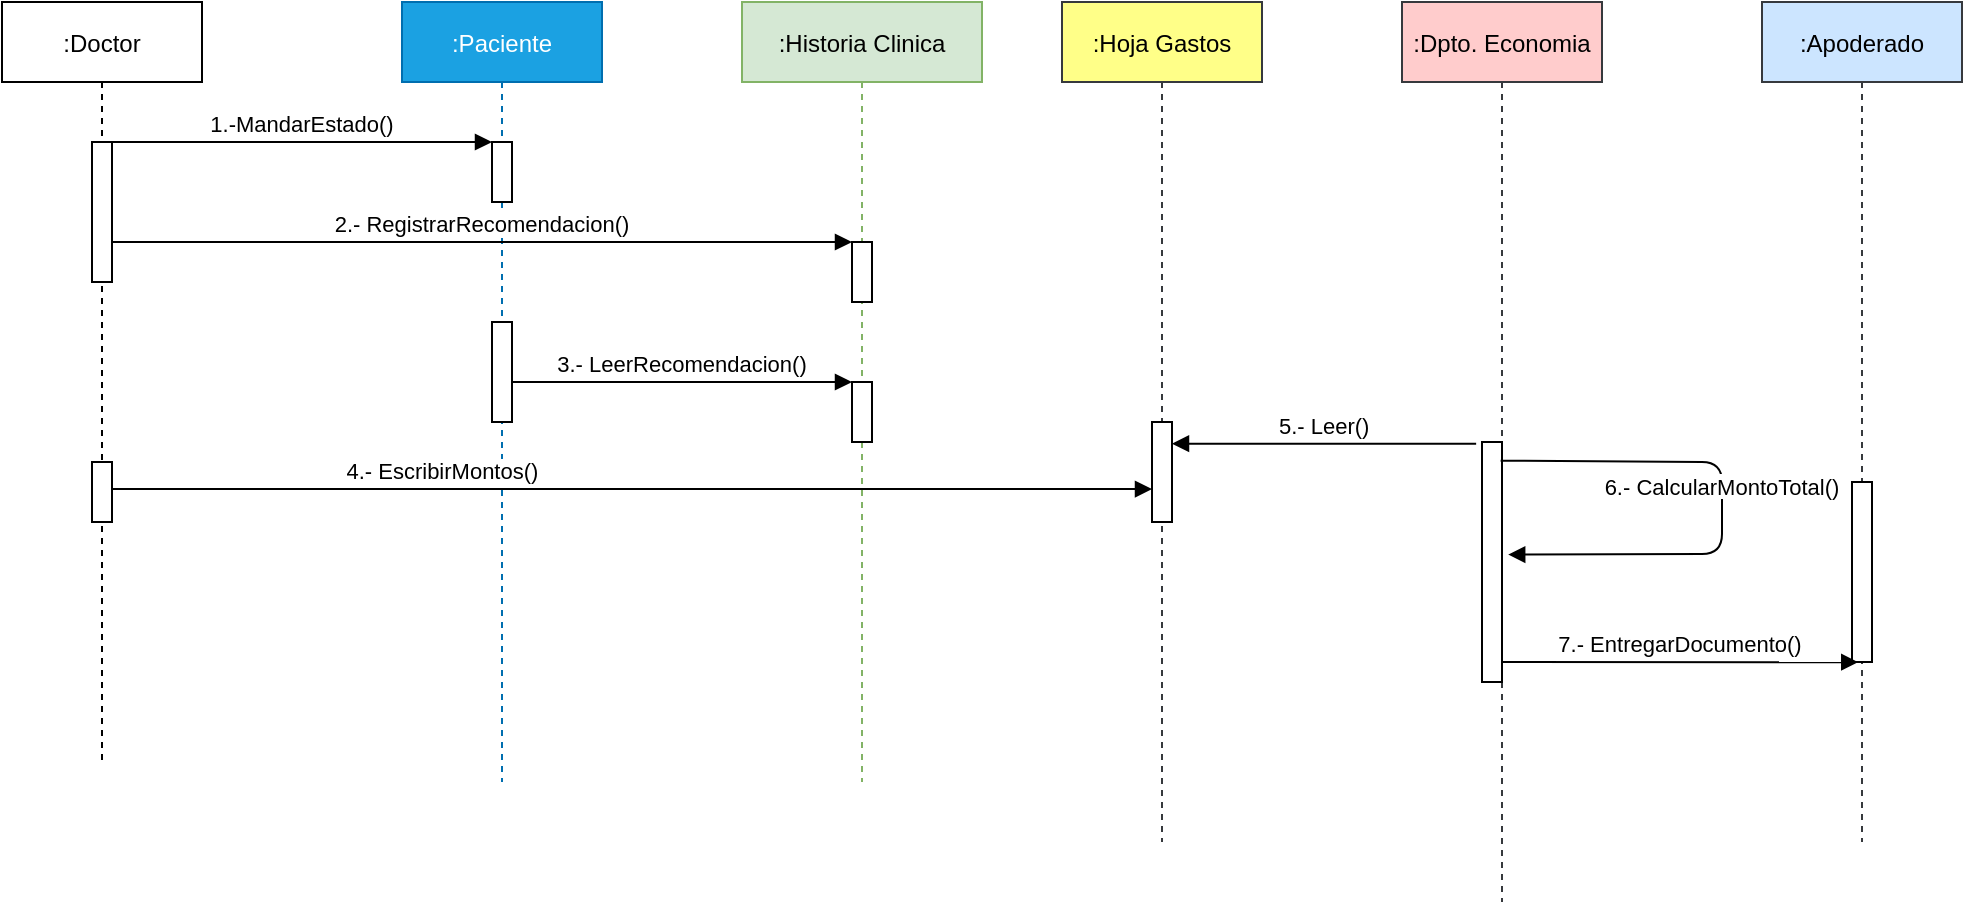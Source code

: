 <mxfile version="20.5.1" type="github">
  <diagram id="kgpKYQtTHZ0yAKxKKP6v" name="Page-1">
    <mxGraphModel dx="770" dy="860" grid="1" gridSize="10" guides="1" tooltips="1" connect="1" arrows="1" fold="1" page="1" pageScale="1" pageWidth="850" pageHeight="1100" math="0" shadow="0">
      <root>
        <mxCell id="0" />
        <mxCell id="1" parent="0" />
        <mxCell id="3nuBFxr9cyL0pnOWT2aG-1" value=":Doctor" style="shape=umlLifeline;perimeter=lifelinePerimeter;container=1;collapsible=0;recursiveResize=0;rounded=0;shadow=0;strokeWidth=1;" parent="1" vertex="1">
          <mxGeometry x="110" y="90" width="100" height="380" as="geometry" />
        </mxCell>
        <mxCell id="3nuBFxr9cyL0pnOWT2aG-2" value="" style="points=[];perimeter=orthogonalPerimeter;rounded=0;shadow=0;strokeWidth=1;" parent="3nuBFxr9cyL0pnOWT2aG-1" vertex="1">
          <mxGeometry x="45" y="70" width="10" height="70" as="geometry" />
        </mxCell>
        <mxCell id="i0TUVkQYnOSutQ3LCH4Q-17" value="" style="points=[];perimeter=orthogonalPerimeter;rounded=0;shadow=0;strokeWidth=1;" parent="3nuBFxr9cyL0pnOWT2aG-1" vertex="1">
          <mxGeometry x="45" y="230" width="10" height="30" as="geometry" />
        </mxCell>
        <mxCell id="3nuBFxr9cyL0pnOWT2aG-5" value=":Paciente" style="shape=umlLifeline;perimeter=lifelinePerimeter;container=1;collapsible=0;recursiveResize=0;rounded=0;shadow=0;strokeWidth=1;fillColor=#1ba1e2;strokeColor=#006EAF;fontColor=#ffffff;" parent="1" vertex="1">
          <mxGeometry x="310" y="90" width="100" height="390" as="geometry" />
        </mxCell>
        <mxCell id="3nuBFxr9cyL0pnOWT2aG-6" value="" style="points=[];perimeter=orthogonalPerimeter;rounded=0;shadow=0;strokeWidth=1;" parent="3nuBFxr9cyL0pnOWT2aG-5" vertex="1">
          <mxGeometry x="45" y="70" width="10" height="30" as="geometry" />
        </mxCell>
        <mxCell id="i0TUVkQYnOSutQ3LCH4Q-13" value="" style="points=[];perimeter=orthogonalPerimeter;rounded=0;shadow=0;strokeWidth=1;" parent="3nuBFxr9cyL0pnOWT2aG-5" vertex="1">
          <mxGeometry x="45" y="160" width="10" height="50" as="geometry" />
        </mxCell>
        <mxCell id="3nuBFxr9cyL0pnOWT2aG-8" value="1.-MandarEstado()" style="verticalAlign=bottom;endArrow=block;entryX=0;entryY=0;shadow=0;strokeWidth=1;" parent="1" source="3nuBFxr9cyL0pnOWT2aG-2" target="3nuBFxr9cyL0pnOWT2aG-6" edge="1">
          <mxGeometry relative="1" as="geometry">
            <mxPoint x="275" y="160" as="sourcePoint" />
          </mxGeometry>
        </mxCell>
        <mxCell id="i0TUVkQYnOSutQ3LCH4Q-1" value=":Historia Clinica" style="shape=umlLifeline;perimeter=lifelinePerimeter;container=1;collapsible=0;recursiveResize=0;rounded=0;shadow=0;strokeWidth=1;fillColor=#d5e8d4;strokeColor=#82b366;" parent="1" vertex="1">
          <mxGeometry x="480" y="90" width="120" height="390" as="geometry" />
        </mxCell>
        <mxCell id="i0TUVkQYnOSutQ3LCH4Q-2" value="" style="points=[];perimeter=orthogonalPerimeter;rounded=0;shadow=0;strokeWidth=1;" parent="i0TUVkQYnOSutQ3LCH4Q-1" vertex="1">
          <mxGeometry x="55" y="120" width="10" height="30" as="geometry" />
        </mxCell>
        <mxCell id="i0TUVkQYnOSutQ3LCH4Q-15" value="" style="points=[];perimeter=orthogonalPerimeter;rounded=0;shadow=0;strokeWidth=1;" parent="i0TUVkQYnOSutQ3LCH4Q-1" vertex="1">
          <mxGeometry x="55" y="190" width="10" height="30" as="geometry" />
        </mxCell>
        <mxCell id="i0TUVkQYnOSutQ3LCH4Q-9" value=":Hoja Gastos" style="shape=umlLifeline;perimeter=lifelinePerimeter;container=1;collapsible=0;recursiveResize=0;rounded=0;shadow=0;strokeWidth=1;fillColor=#ffff88;strokeColor=#36393d;" parent="1" vertex="1">
          <mxGeometry x="640" y="90" width="100" height="420" as="geometry" />
        </mxCell>
        <mxCell id="i0TUVkQYnOSutQ3LCH4Q-10" value="" style="points=[];perimeter=orthogonalPerimeter;rounded=0;shadow=0;strokeWidth=1;" parent="i0TUVkQYnOSutQ3LCH4Q-9" vertex="1">
          <mxGeometry x="45" y="210" width="10" height="50" as="geometry" />
        </mxCell>
        <mxCell id="mit37Ku8rpjcTq5jucFy-2" value="3.- LeerRecomendacion()" style="verticalAlign=bottom;endArrow=block;shadow=0;strokeWidth=1;" parent="1" source="i0TUVkQYnOSutQ3LCH4Q-13" target="i0TUVkQYnOSutQ3LCH4Q-15" edge="1">
          <mxGeometry relative="1" as="geometry">
            <mxPoint x="440" y="250" as="sourcePoint" />
            <mxPoint x="520" y="205.0" as="targetPoint" />
          </mxGeometry>
        </mxCell>
        <mxCell id="i0TUVkQYnOSutQ3LCH4Q-23" value="4.- EscribirMontos()" style="verticalAlign=bottom;endArrow=block;shadow=0;strokeWidth=1;exitX=1.021;exitY=0.451;exitDx=0;exitDy=0;exitPerimeter=0;" parent="1" source="i0TUVkQYnOSutQ3LCH4Q-17" target="i0TUVkQYnOSutQ3LCH4Q-10" edge="1">
          <mxGeometry x="-0.365" relative="1" as="geometry">
            <mxPoint x="370" y="360" as="sourcePoint" />
            <mxPoint x="400" y="380" as="targetPoint" />
            <Array as="points" />
            <mxPoint as="offset" />
          </mxGeometry>
        </mxCell>
        <mxCell id="EIiw2W37epA4M-1WoJ9R-8" value=":Dpto. Economia" style="shape=umlLifeline;perimeter=lifelinePerimeter;container=1;collapsible=0;recursiveResize=0;rounded=0;shadow=0;strokeWidth=1;fillColor=#ffcccc;strokeColor=#36393d;" vertex="1" parent="1">
          <mxGeometry x="810" y="90" width="100" height="450" as="geometry" />
        </mxCell>
        <mxCell id="EIiw2W37epA4M-1WoJ9R-9" value="" style="points=[];perimeter=orthogonalPerimeter;rounded=0;shadow=0;strokeWidth=1;" vertex="1" parent="EIiw2W37epA4M-1WoJ9R-8">
          <mxGeometry x="40" y="220" width="10" height="120" as="geometry" />
        </mxCell>
        <mxCell id="EIiw2W37epA4M-1WoJ9R-14" value="6.- CalcularMontoTotal()" style="verticalAlign=bottom;endArrow=block;shadow=0;strokeWidth=1;startArrow=none;exitX=0.931;exitY=0.078;exitDx=0;exitDy=0;exitPerimeter=0;entryX=0.531;entryY=0.614;entryDx=0;entryDy=0;entryPerimeter=0;" edge="1" parent="EIiw2W37epA4M-1WoJ9R-8" source="EIiw2W37epA4M-1WoJ9R-9" target="EIiw2W37epA4M-1WoJ9R-8">
          <mxGeometry relative="1" as="geometry">
            <mxPoint x="50" y="244.41" as="sourcePoint" />
            <mxPoint x="230" y="244.41" as="targetPoint" />
            <Array as="points">
              <mxPoint x="160" y="230" />
              <mxPoint x="160" y="276" />
            </Array>
          </mxGeometry>
        </mxCell>
        <mxCell id="EIiw2W37epA4M-1WoJ9R-10" value=":Apoderado" style="shape=umlLifeline;perimeter=lifelinePerimeter;container=1;collapsible=0;recursiveResize=0;rounded=0;shadow=0;strokeWidth=1;fillColor=#cce5ff;strokeColor=#36393d;" vertex="1" parent="1">
          <mxGeometry x="990" y="90" width="100" height="420" as="geometry" />
        </mxCell>
        <mxCell id="EIiw2W37epA4M-1WoJ9R-11" value="" style="points=[];perimeter=orthogonalPerimeter;rounded=0;shadow=0;strokeWidth=1;" vertex="1" parent="EIiw2W37epA4M-1WoJ9R-10">
          <mxGeometry x="45" y="240" width="10" height="90" as="geometry" />
        </mxCell>
        <mxCell id="i0TUVkQYnOSutQ3LCH4Q-21" value="2.- RegistrarRecomendacion()" style="verticalAlign=bottom;endArrow=block;shadow=0;strokeWidth=1;" parent="1" source="3nuBFxr9cyL0pnOWT2aG-2" edge="1" target="i0TUVkQYnOSutQ3LCH4Q-2">
          <mxGeometry relative="1" as="geometry">
            <mxPoint x="340" y="194.58" as="sourcePoint" />
            <mxPoint x="360" y="200" as="targetPoint" />
          </mxGeometry>
        </mxCell>
        <mxCell id="EIiw2W37epA4M-1WoJ9R-13" value="5.- Leer()" style="verticalAlign=bottom;endArrow=block;shadow=0;strokeWidth=1;startArrow=none;exitX=-0.293;exitY=0.007;exitDx=0;exitDy=0;exitPerimeter=0;" edge="1" parent="1" source="EIiw2W37epA4M-1WoJ9R-9" target="i0TUVkQYnOSutQ3LCH4Q-10">
          <mxGeometry relative="1" as="geometry">
            <mxPoint x="520" y="410" as="sourcePoint" />
            <mxPoint x="700" y="410" as="targetPoint" />
          </mxGeometry>
        </mxCell>
        <mxCell id="EIiw2W37epA4M-1WoJ9R-16" value="7.- EntregarDocumento()" style="verticalAlign=bottom;endArrow=block;entryX=0.313;entryY=1.001;shadow=0;strokeWidth=1;startArrow=none;entryDx=0;entryDy=0;entryPerimeter=0;" edge="1" parent="1" target="EIiw2W37epA4M-1WoJ9R-11">
          <mxGeometry relative="1" as="geometry">
            <mxPoint x="860" y="420" as="sourcePoint" />
            <mxPoint x="1040" y="390" as="targetPoint" />
          </mxGeometry>
        </mxCell>
      </root>
    </mxGraphModel>
  </diagram>
</mxfile>
